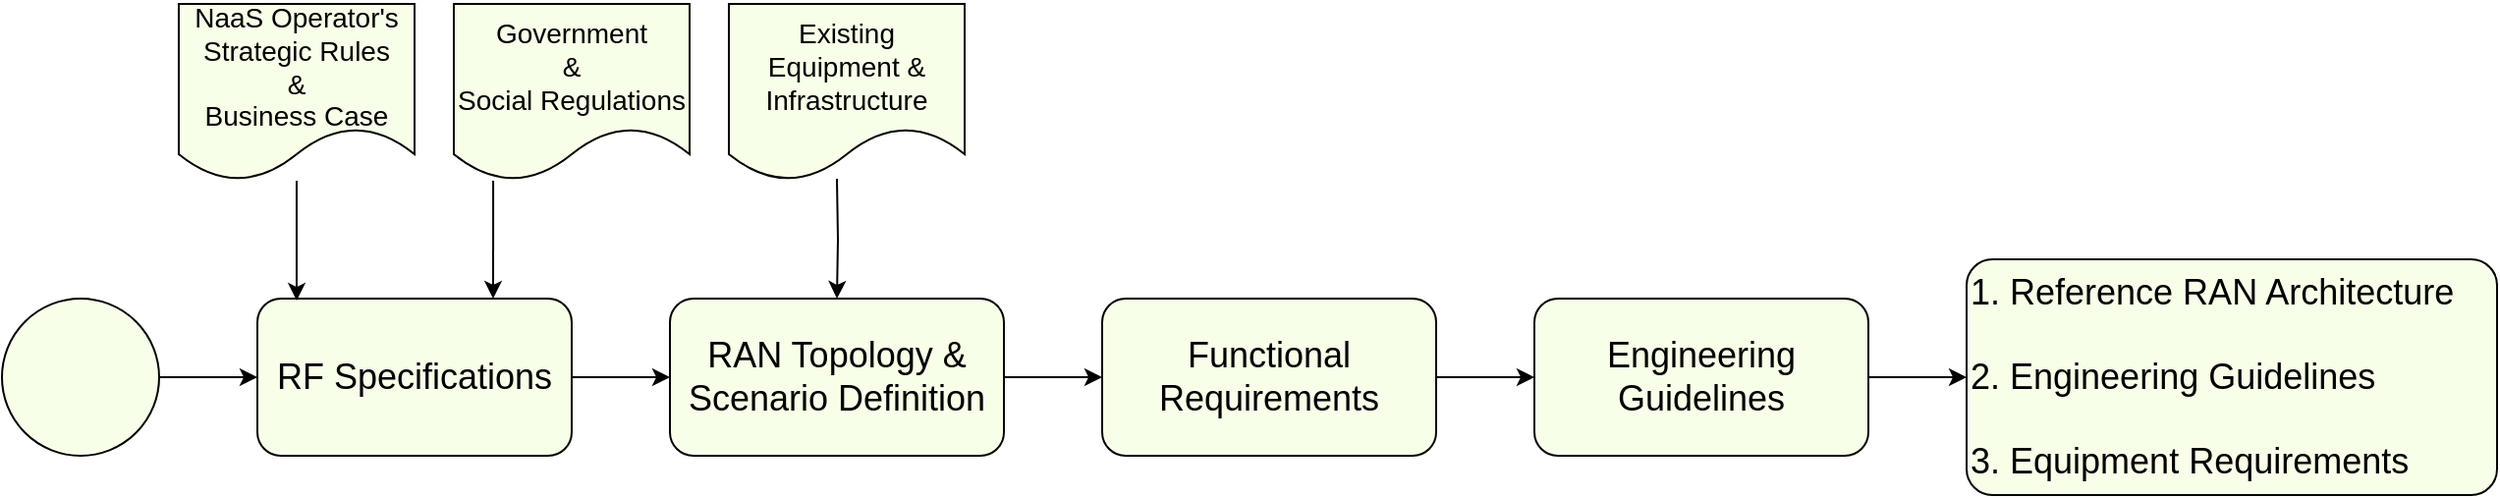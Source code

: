 <mxfile version="12.9.3" type="device"><diagram id="6a731a19-8d31-9384-78a2-239565b7b9f0" name="Page-1"><mxGraphModel dx="2277" dy="450" grid="1" gridSize="10" guides="1" tooltips="1" connect="1" arrows="1" fold="1" page="1" pageScale="1" pageWidth="1169" pageHeight="827" background="#ffffff" math="0" shadow="0"><root><mxCell id="0"/><mxCell id="1" parent="0"/><mxCell id="KJFWStolMtkRtLoBNyJO-150" value="" style="edgeStyle=orthogonalEdgeStyle;rounded=0;orthogonalLoop=1;jettySize=auto;html=1;fillColor=#FFFF33;" parent="1" source="KJFWStolMtkRtLoBNyJO-143" target="KJFWStolMtkRtLoBNyJO-145" edge="1"><mxGeometry relative="1" as="geometry"/></mxCell><mxCell id="KJFWStolMtkRtLoBNyJO-143" value="" style="ellipse;whiteSpace=wrap;html=1;aspect=fixed;fillColor=#F8FFE8;" parent="1" vertex="1"><mxGeometry x="-1100" y="340" width="80" height="80" as="geometry"/></mxCell><mxCell id="KJFWStolMtkRtLoBNyJO-152" value="" style="edgeStyle=orthogonalEdgeStyle;rounded=0;orthogonalLoop=1;jettySize=auto;html=1;fillColor=#FFFF33;" parent="1" source="KJFWStolMtkRtLoBNyJO-145" target="KJFWStolMtkRtLoBNyJO-151" edge="1"><mxGeometry relative="1" as="geometry"/></mxCell><mxCell id="KJFWStolMtkRtLoBNyJO-145" value="&lt;font style=&quot;font-size: 18px&quot;&gt;RF Specifications&lt;/font&gt;" style="rounded=1;whiteSpace=wrap;html=1;fillColor=#F8FFE8;" parent="1" vertex="1"><mxGeometry x="-970" y="340" width="160" height="80" as="geometry"/></mxCell><mxCell id="KJFWStolMtkRtLoBNyJO-154" value="" style="edgeStyle=orthogonalEdgeStyle;rounded=0;orthogonalLoop=1;jettySize=auto;html=1;fillColor=#FFFF33;" parent="1" source="KJFWStolMtkRtLoBNyJO-151" target="KJFWStolMtkRtLoBNyJO-153" edge="1"><mxGeometry relative="1" as="geometry"/></mxCell><mxCell id="KJFWStolMtkRtLoBNyJO-151" value="&lt;font style=&quot;font-size: 18px&quot;&gt;RAN Topology &amp;amp; Scenario Definition&lt;/font&gt;" style="rounded=1;whiteSpace=wrap;html=1;fillColor=#F8FFE8;" parent="1" vertex="1"><mxGeometry x="-760" y="340" width="170" height="80" as="geometry"/></mxCell><mxCell id="KJFWStolMtkRtLoBNyJO-156" value="" style="edgeStyle=orthogonalEdgeStyle;rounded=0;orthogonalLoop=1;jettySize=auto;html=1;fillColor=#FFFF33;" parent="1" source="KJFWStolMtkRtLoBNyJO-153" target="KJFWStolMtkRtLoBNyJO-155" edge="1"><mxGeometry relative="1" as="geometry"/></mxCell><mxCell id="KJFWStolMtkRtLoBNyJO-153" value="&lt;font style=&quot;font-size: 18px&quot;&gt;Functional Requirements&lt;/font&gt;" style="rounded=1;whiteSpace=wrap;html=1;fillColor=#F8FFE8;" parent="1" vertex="1"><mxGeometry x="-540" y="340" width="170" height="80" as="geometry"/></mxCell><mxCell id="KJFWStolMtkRtLoBNyJO-158" value="" style="edgeStyle=orthogonalEdgeStyle;rounded=0;orthogonalLoop=1;jettySize=auto;html=1;fillColor=#FFFF33;" parent="1" source="KJFWStolMtkRtLoBNyJO-155" target="KJFWStolMtkRtLoBNyJO-157" edge="1"><mxGeometry relative="1" as="geometry"/></mxCell><mxCell id="KJFWStolMtkRtLoBNyJO-155" value="&lt;font style=&quot;font-size: 18px&quot;&gt;Engineering Guidelines&lt;/font&gt;" style="rounded=1;whiteSpace=wrap;html=1;fillColor=#F8FFE8;" parent="1" vertex="1"><mxGeometry x="-320" y="340" width="170" height="80" as="geometry"/></mxCell><mxCell id="KJFWStolMtkRtLoBNyJO-157" value="&lt;div&gt;&lt;font style=&quot;font-size: 18px&quot;&gt;1. Reference RAN Architecture&lt;/font&gt;&lt;/div&gt;&lt;font style=&quot;font-size: 18px&quot;&gt;&lt;div&gt;&lt;br&gt;&lt;/div&gt;&lt;div&gt;&lt;span&gt;2. Engineering Guidelines&lt;/span&gt;&lt;/div&gt;&lt;div&gt;&lt;br&gt;&lt;/div&gt;&lt;div&gt;3. Equipment Requirements&lt;/div&gt;&lt;/font&gt;" style="rounded=1;whiteSpace=wrap;html=1;fillColor=#F8FFE8;align=left;arcSize=11;" parent="1" vertex="1"><mxGeometry x="-100" y="320" width="270" height="120" as="geometry"/></mxCell><mxCell id="KJFWStolMtkRtLoBNyJO-160" style="edgeStyle=orthogonalEdgeStyle;rounded=0;orthogonalLoop=1;jettySize=auto;html=1;entryX=0.125;entryY=0.013;entryDx=0;entryDy=0;entryPerimeter=0;fillColor=#FFFF33;" parent="1" source="KJFWStolMtkRtLoBNyJO-159" target="KJFWStolMtkRtLoBNyJO-145" edge="1"><mxGeometry relative="1" as="geometry"/></mxCell><mxCell id="KJFWStolMtkRtLoBNyJO-159" value="&lt;font&gt;&lt;font style=&quot;font-size: 14px&quot;&gt;NaaS Operator's&lt;br&gt;Strategic Rules&lt;br&gt;&amp;amp;&lt;br&gt;Business Case&lt;/font&gt;&lt;br&gt;&lt;/font&gt;" style="shape=document;whiteSpace=wrap;html=1;boundedLbl=1;fillColor=#F8FFE8;" parent="1" vertex="1"><mxGeometry x="-1010" y="190" width="120" height="90" as="geometry"/></mxCell><mxCell id="KJFWStolMtkRtLoBNyJO-162" value="" style="edgeStyle=orthogonalEdgeStyle;rounded=0;orthogonalLoop=1;jettySize=auto;html=1;fillColor=#FFFF33;exitX=0.167;exitY=1;exitDx=0;exitDy=0;exitPerimeter=0;entryX=0.75;entryY=0;entryDx=0;entryDy=0;" parent="1" source="KJFWStolMtkRtLoBNyJO-161" target="KJFWStolMtkRtLoBNyJO-145" edge="1"><mxGeometry relative="1" as="geometry"/></mxCell><mxCell id="KJFWStolMtkRtLoBNyJO-161" value="&lt;font&gt;&lt;font style=&quot;font-size: 14px&quot;&gt;Government &lt;br&gt;&amp;amp;&lt;br&gt;Social Regulations&lt;/font&gt;&lt;br&gt;&lt;/font&gt;" style="shape=document;whiteSpace=wrap;html=1;boundedLbl=1;fillColor=#F8FFE8;" parent="1" vertex="1"><mxGeometry x="-870" y="190" width="120" height="90" as="geometry"/></mxCell><mxCell id="KJFWStolMtkRtLoBNyJO-164" value="" style="edgeStyle=orthogonalEdgeStyle;rounded=0;orthogonalLoop=1;jettySize=auto;html=1;fillColor=#FFFF33;entryX=0.5;entryY=0;entryDx=0;entryDy=0;" parent="1" target="KJFWStolMtkRtLoBNyJO-151" edge="1"><mxGeometry relative="1" as="geometry"><mxPoint x="-675" y="279" as="sourcePoint"/></mxGeometry></mxCell><mxCell id="KJFWStolMtkRtLoBNyJO-163" value="&lt;font&gt;&lt;font style=&quot;font-size: 14px&quot;&gt;Existing Equipment &amp;amp; Infrastructure&lt;/font&gt;&lt;br&gt;&lt;/font&gt;" style="shape=document;whiteSpace=wrap;html=1;boundedLbl=1;fillColor=#F8FFE8;" parent="1" vertex="1"><mxGeometry x="-730" y="190" width="120" height="90" as="geometry"/></mxCell></root></mxGraphModel></diagram></mxfile>